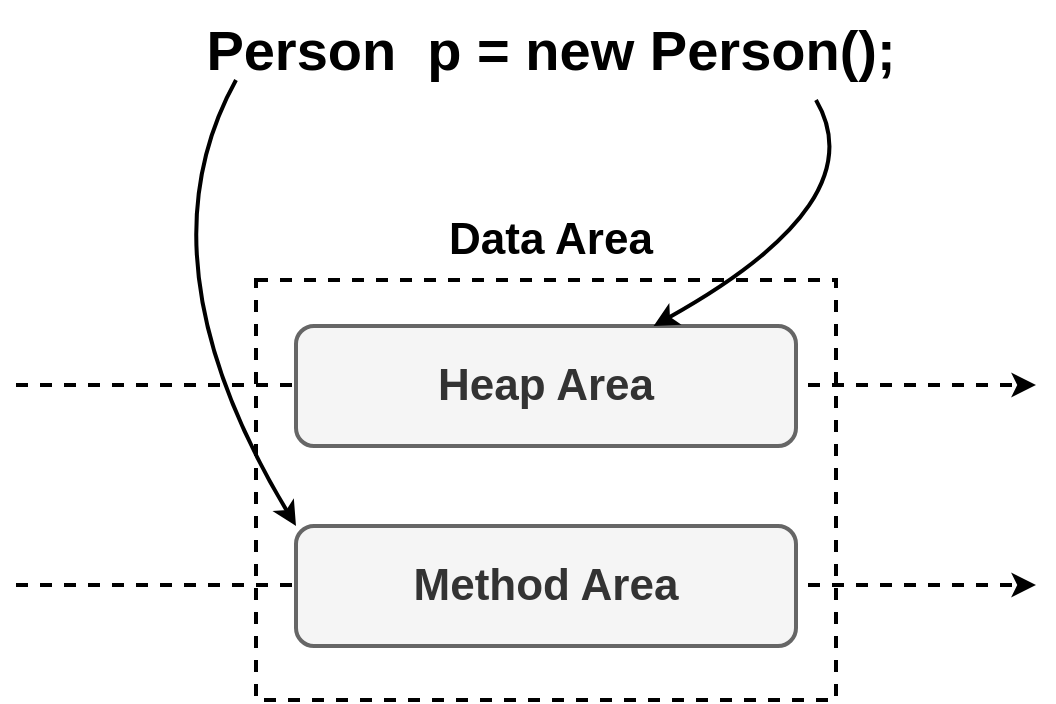 <mxfile version="20.6.2" type="github">
  <diagram id="8E8K8SAzJTcxabnhx9FE" name="第 1 页">
    <mxGraphModel dx="1183" dy="798" grid="1" gridSize="10" guides="1" tooltips="1" connect="1" arrows="1" fold="1" page="1" pageScale="1" pageWidth="827" pageHeight="1169" math="0" shadow="0">
      <root>
        <mxCell id="0" />
        <mxCell id="1" parent="0" />
        <mxCell id="JZ2qs8BOucZ2UuDRDxHz-5" value="" style="endArrow=classic;html=1;rounded=0;fontSize=22;strokeWidth=2;dashed=1;" parent="1" edge="1">
          <mxGeometry width="50" height="50" relative="1" as="geometry">
            <mxPoint x="150" y="442.5" as="sourcePoint" />
            <mxPoint x="660" y="442.5" as="targetPoint" />
          </mxGeometry>
        </mxCell>
        <mxCell id="JZ2qs8BOucZ2UuDRDxHz-4" value="" style="endArrow=classic;html=1;rounded=0;fontSize=22;strokeWidth=2;dashed=1;" parent="1" edge="1">
          <mxGeometry width="50" height="50" relative="1" as="geometry">
            <mxPoint x="150" y="342.5" as="sourcePoint" />
            <mxPoint x="660" y="342.5" as="targetPoint" />
          </mxGeometry>
        </mxCell>
        <mxCell id="JZ2qs8BOucZ2UuDRDxHz-1" value="" style="rounded=0;whiteSpace=wrap;html=1;strokeWidth=2;dashed=1;fillColor=none;" parent="1" vertex="1">
          <mxGeometry x="270" y="290" width="290" height="210" as="geometry" />
        </mxCell>
        <mxCell id="JZ2qs8BOucZ2UuDRDxHz-2" value="&lt;b&gt;&lt;font style=&quot;font-size: 22px;&quot;&gt;Heap Area&lt;/font&gt;&lt;/b&gt;" style="rounded=1;whiteSpace=wrap;html=1;strokeWidth=2;fillColor=#f5f5f5;strokeColor=#666666;fontColor=#333333;" parent="1" vertex="1">
          <mxGeometry x="290" y="313" width="250" height="60" as="geometry" />
        </mxCell>
        <mxCell id="JZ2qs8BOucZ2UuDRDxHz-3" value="&lt;b&gt;&lt;font style=&quot;font-size: 22px;&quot;&gt;Method Area&lt;/font&gt;&lt;/b&gt;" style="rounded=1;whiteSpace=wrap;html=1;strokeWidth=2;fillColor=#f5f5f5;fontColor=#333333;strokeColor=#666666;" parent="1" vertex="1">
          <mxGeometry x="290" y="413" width="250" height="60" as="geometry" />
        </mxCell>
        <mxCell id="JZ2qs8BOucZ2UuDRDxHz-7" value="&lt;b&gt;Data Area&lt;/b&gt;" style="text;html=1;resizable=0;autosize=1;align=center;verticalAlign=middle;points=[];fillColor=none;strokeColor=none;rounded=0;strokeWidth=2;fontSize=22;" parent="1" vertex="1">
          <mxGeometry x="352" y="250" width="130" height="40" as="geometry" />
        </mxCell>
        <mxCell id="echMy0fta9CoyD65nAfY-2" value="&lt;b&gt;&lt;font style=&quot;font-size: 28px;&quot;&gt;Person&amp;nbsp; p = new Person();&lt;/font&gt;&lt;/b&gt;" style="text;html=1;align=center;verticalAlign=middle;resizable=0;points=[];autosize=1;strokeColor=none;fillColor=none;" vertex="1" parent="1">
          <mxGeometry x="232" y="150" width="370" height="50" as="geometry" />
        </mxCell>
        <mxCell id="echMy0fta9CoyD65nAfY-3" value="" style="curved=1;endArrow=classic;html=1;rounded=0;fontSize=28;strokeWidth=2;" edge="1" parent="1" source="echMy0fta9CoyD65nAfY-2" target="JZ2qs8BOucZ2UuDRDxHz-2">
          <mxGeometry width="50" height="50" relative="1" as="geometry">
            <mxPoint x="580" y="201" as="sourcePoint" />
            <mxPoint x="530" y="251" as="targetPoint" />
            <Array as="points">
              <mxPoint x="550" y="200" />
              <mxPoint x="580" y="251" />
            </Array>
          </mxGeometry>
        </mxCell>
        <mxCell id="echMy0fta9CoyD65nAfY-4" value="" style="curved=1;endArrow=classic;html=1;rounded=0;strokeWidth=2;fontSize=28;entryX=0;entryY=0;entryDx=0;entryDy=0;" edge="1" parent="1" target="JZ2qs8BOucZ2UuDRDxHz-3">
          <mxGeometry width="50" height="50" relative="1" as="geometry">
            <mxPoint x="260" y="190" as="sourcePoint" />
            <mxPoint x="330" y="200" as="targetPoint" />
            <Array as="points">
              <mxPoint x="210" y="280" />
            </Array>
          </mxGeometry>
        </mxCell>
      </root>
    </mxGraphModel>
  </diagram>
</mxfile>
